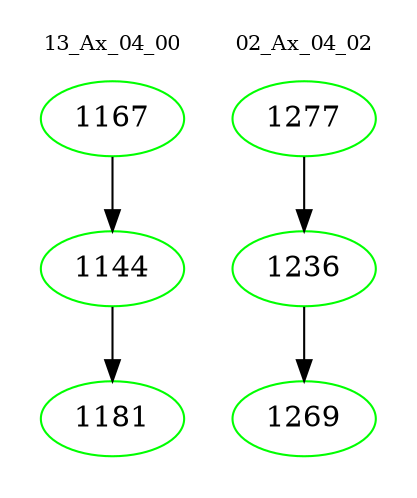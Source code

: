 digraph{
subgraph cluster_0 {
color = white
label = "13_Ax_04_00";
fontsize=10;
T0_1167 [label="1167", color="green"]
T0_1167 -> T0_1144 [color="black"]
T0_1144 [label="1144", color="green"]
T0_1144 -> T0_1181 [color="black"]
T0_1181 [label="1181", color="green"]
}
subgraph cluster_1 {
color = white
label = "02_Ax_04_02";
fontsize=10;
T1_1277 [label="1277", color="green"]
T1_1277 -> T1_1236 [color="black"]
T1_1236 [label="1236", color="green"]
T1_1236 -> T1_1269 [color="black"]
T1_1269 [label="1269", color="green"]
}
}
